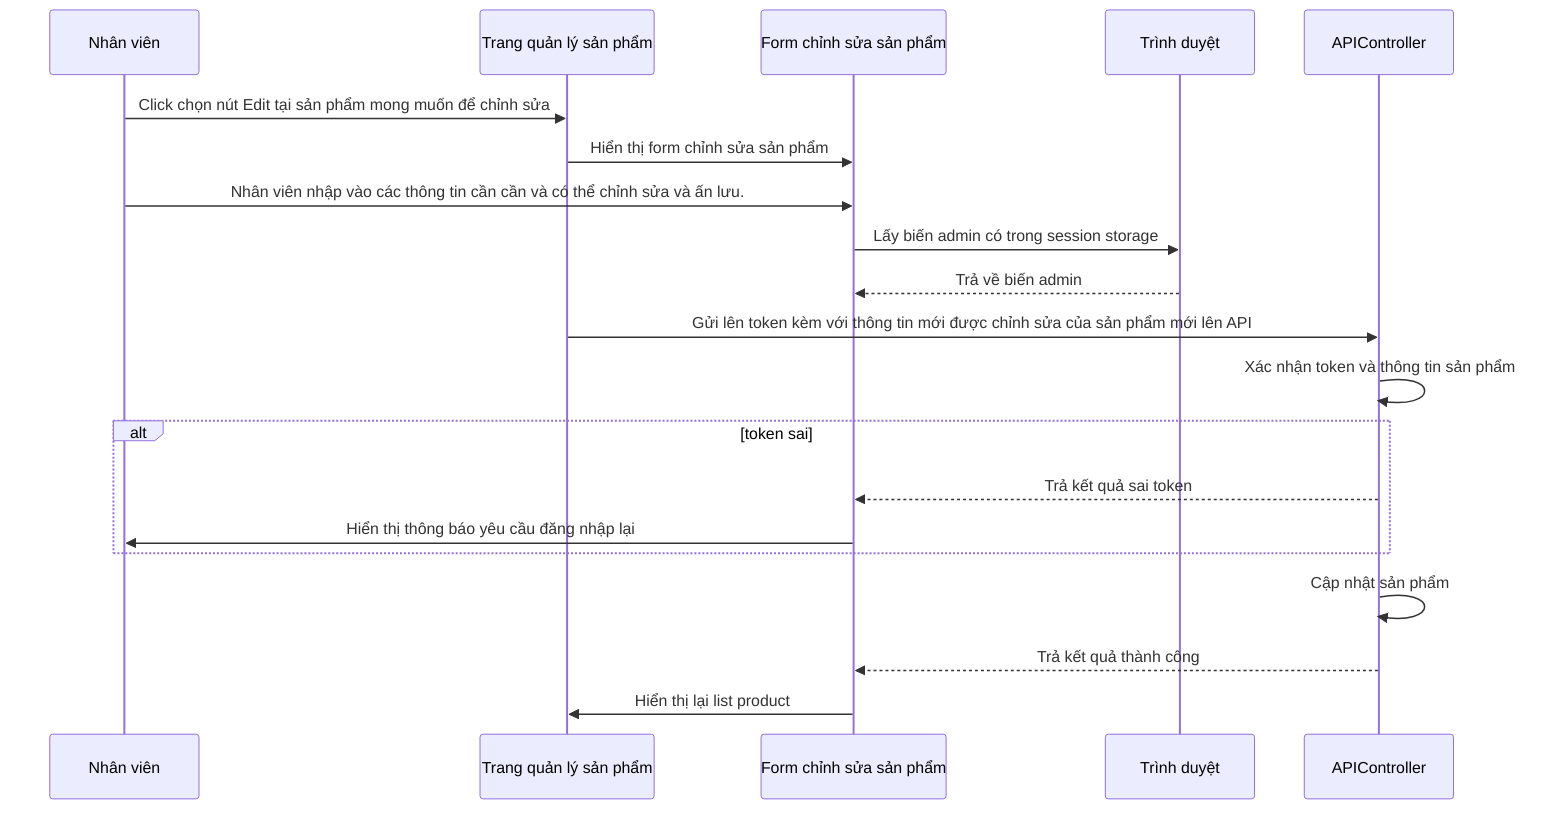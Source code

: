 sequenceDiagram
    Nhân viên ->> Trang quản lý sản phẩm: Click chọn nút Edit tại sản phẩm mong muốn để chỉnh sửa
    Trang quản lý sản phẩm ->> Form chỉnh sửa sản phẩm: Hiển thị form chỉnh sửa sản phẩm
    Nhân viên ->> Form chỉnh sửa sản phẩm: Nhân viên nhập vào các thông tin cần cần và có thể chỉnh sửa và ấn lưu.
    Form chỉnh sửa sản phẩm  ->> Trình duyệt: Lấy biến admin có trong session storage
    Trình duyệt -->> Form chỉnh sửa sản phẩm : Trả về biến admin
    Trang quản lý sản phẩm ->> APIController: Gửi lên token kèm với thông tin mới được chỉnh sửa của sản phẩm mới lên API
    APIController ->> APIController: Xác nhận token và thông tin sản phẩm
    alt token sai
    APIController -->> Form chỉnh sửa sản phẩm: Trả kết quả sai token
    Form chỉnh sửa sản phẩm ->> Nhân viên: Hiển thị thông báo yêu cầu đăng nhập lại
    end
    APIController ->> APIController: Cập nhật sản phẩm
    APIController -->> Form chỉnh sửa sản phẩm: Trả kết quả thành công
    Form chỉnh sửa sản phẩm ->> Trang quản lý sản phẩm: Hiển thị lại list product